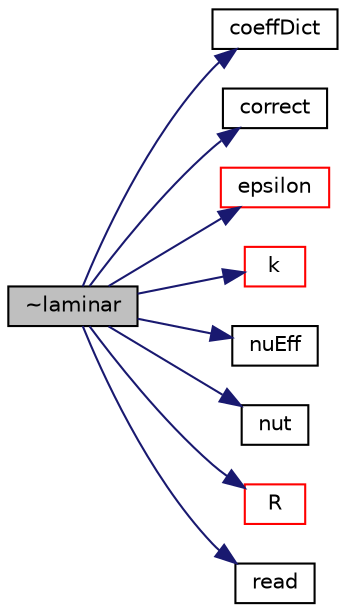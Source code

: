 digraph "~laminar"
{
  bgcolor="transparent";
  edge [fontname="Helvetica",fontsize="10",labelfontname="Helvetica",labelfontsize="10"];
  node [fontname="Helvetica",fontsize="10",shape=record];
  rankdir="LR";
  Node1 [label="~laminar",height=0.2,width=0.4,color="black", fillcolor="grey75", style="filled", fontcolor="black"];
  Node1 -> Node2 [color="midnightblue",fontsize="10",style="solid",fontname="Helvetica"];
  Node2 [label="coeffDict",height=0.2,width=0.4,color="black",URL="$a01267.html#a953bf7e165328f1175692ac59d7cd4fc",tooltip="Const access to the coefficients dictionary. "];
  Node1 -> Node3 [color="midnightblue",fontsize="10",style="solid",fontname="Helvetica"];
  Node3 [label="correct",height=0.2,width=0.4,color="black",URL="$a01267.html#a3ae44b28050c3aa494c1d8e18cf618c1",tooltip="Correct the laminar viscosity. "];
  Node1 -> Node4 [color="midnightblue",fontsize="10",style="solid",fontname="Helvetica"];
  Node4 [label="epsilon",height=0.2,width=0.4,color="red",URL="$a01267.html#a4d22d335224b3b6761f9c4e83d189c1c",tooltip="Return the turbulence kinetic energy dissipation rate,. "];
  Node1 -> Node5 [color="midnightblue",fontsize="10",style="solid",fontname="Helvetica"];
  Node5 [label="k",height=0.2,width=0.4,color="red",URL="$a01267.html#a792144a991ea718f6f92c27b51af4171",tooltip="Return the turbulence kinetic energy, i.e. 0 for laminar flow. "];
  Node1 -> Node6 [color="midnightblue",fontsize="10",style="solid",fontname="Helvetica"];
  Node6 [label="nuEff",height=0.2,width=0.4,color="black",URL="$a01267.html#ab05f876e5ecb1520560b4fcdc75d70c2",tooltip="Return the effective viscosity, i.e. the laminar viscosity. "];
  Node1 -> Node7 [color="midnightblue",fontsize="10",style="solid",fontname="Helvetica"];
  Node7 [label="nut",height=0.2,width=0.4,color="black",URL="$a01267.html#a363137b6c4d7756e3603f720e70c4a95",tooltip="Return the turbulence viscosity, i.e. 0 for laminar flow. "];
  Node1 -> Node8 [color="midnightblue",fontsize="10",style="solid",fontname="Helvetica"];
  Node8 [label="R",height=0.2,width=0.4,color="red",URL="$a01267.html#a5b616007efd56ecd63ab335beb746aef",tooltip="Return the Reynolds stress tensor, i.e. 0 for laminar flow. "];
  Node1 -> Node9 [color="midnightblue",fontsize="10",style="solid",fontname="Helvetica"];
  Node9 [label="read",height=0.2,width=0.4,color="black",URL="$a01267.html#af816873151ddb0126e98bb2f914d8ed5",tooltip="Read turbulenceProperties dictionary. "];
}

